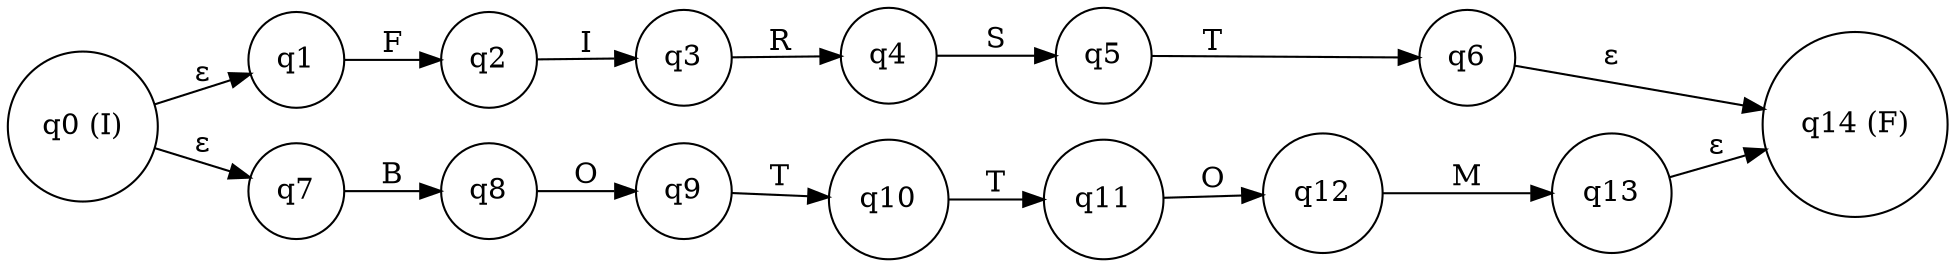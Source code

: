 digraph finite_state_machine {
rankdir=LR;
node [shape = circle];
q0 [label="q0 (I)"];
q1 [label="q1"];
q2 [label="q2"];
q3 [label="q3"];
q4 [label="q4"];
q5 [label="q5"];
q6 [label="q6"];
q7 [label="q7"];
q8 [label="q8"];
q9 [label="q9"];
q10 [label="q10"];
q11 [label="q11"];
q12 [label="q12"];
q13 [label="q13"];
q14 [label="q14 (F)"];
q0 -> q1 [label="ε"];
q1 -> q2 [label="F"];
q2 -> q3 [label="I"];
q3 -> q4 [label="R"];
q4 -> q5 [label="S"];
q5 -> q6 [label="T"];
q0 -> q7 [label="ε"];
q7 -> q8 [label="B"];
q8 -> q9 [label="O"];
q9 -> q10 [label="T"];
q10 -> q11 [label="T"];
q11 -> q12 [label="O"];
q12 -> q13 [label="M"];
q6 -> q14 [label="ε"];
q13 -> q14 [label="ε"];
}
